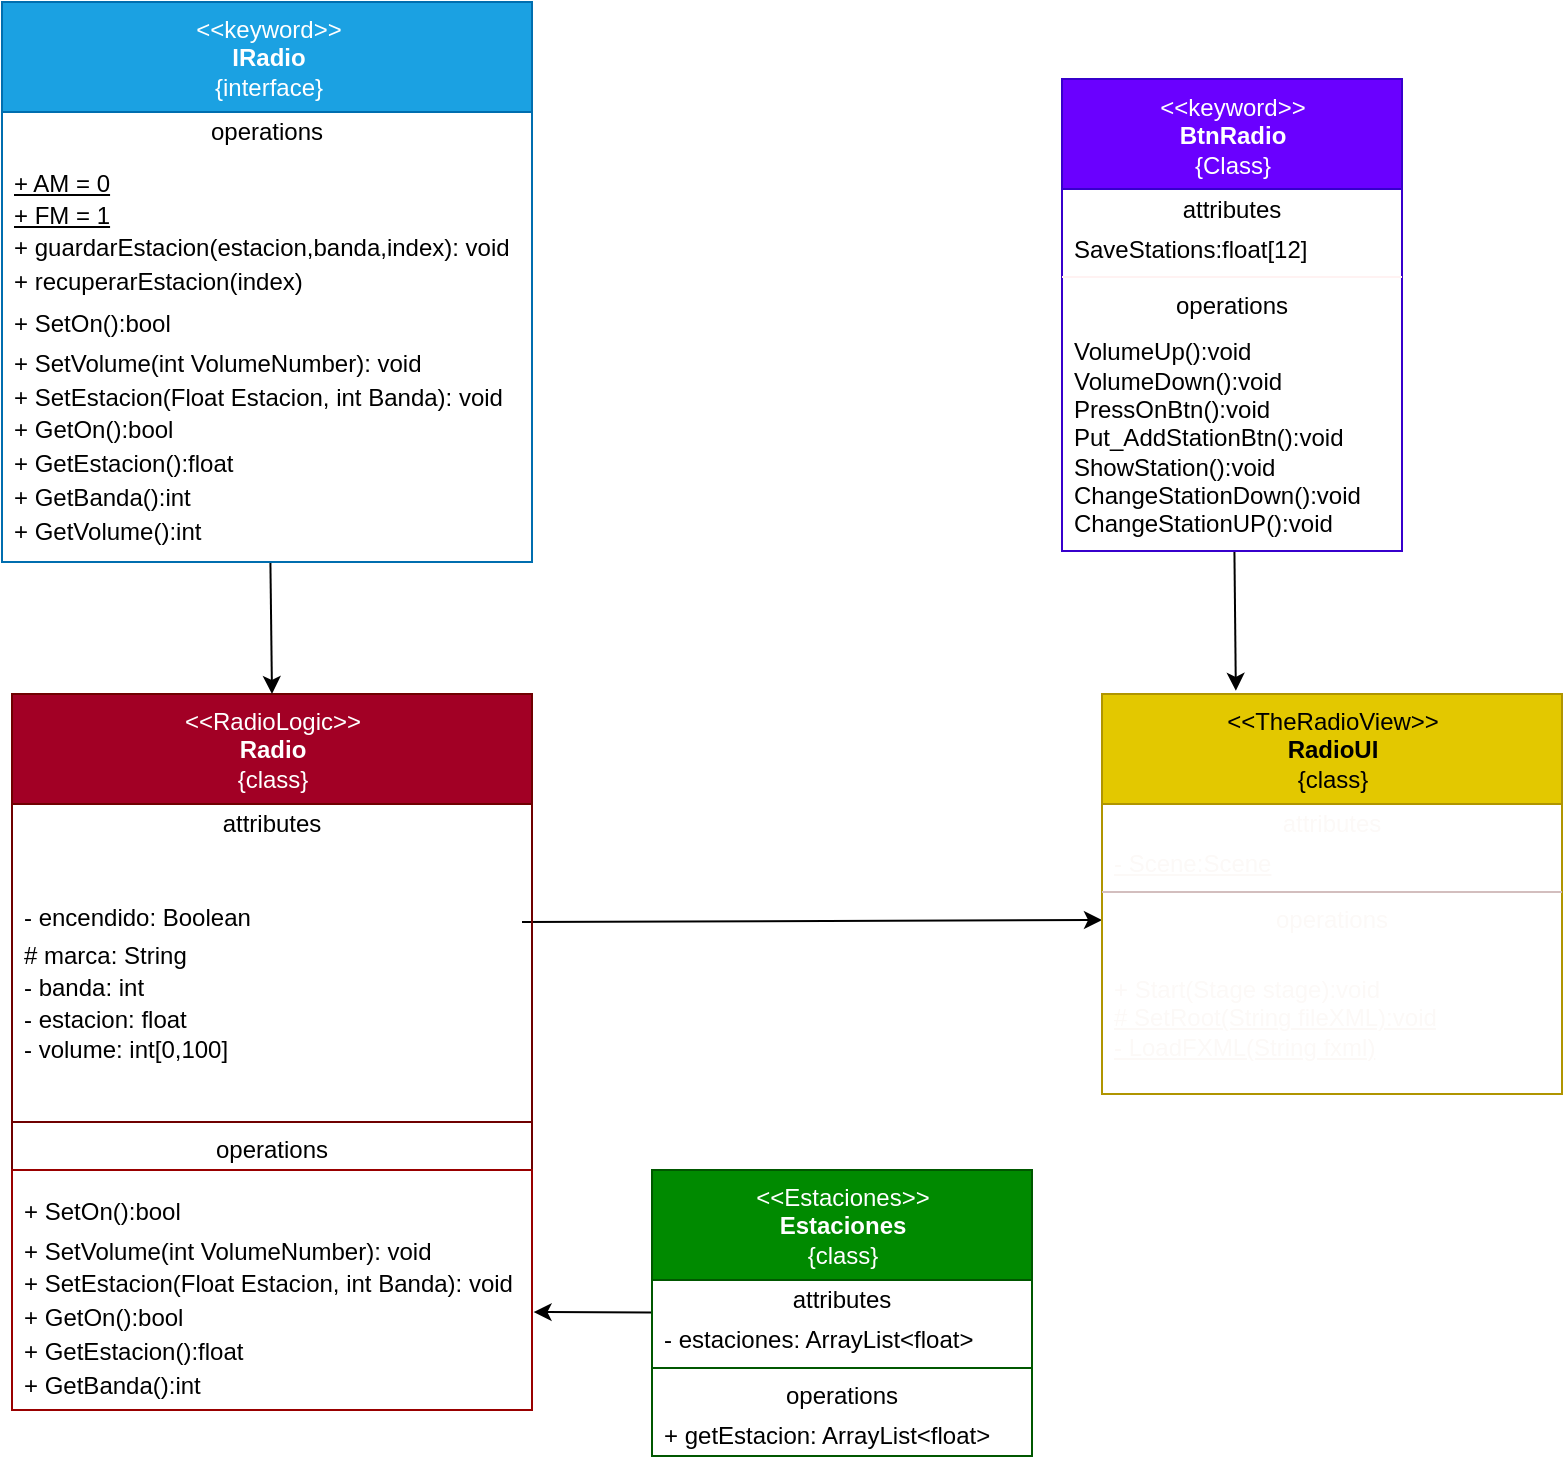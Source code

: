 <mxfile>
    <diagram id="rv9lSFPqjTdXBc9GjLnV" name="UML">
        <mxGraphModel dx="716" dy="1359" grid="1" gridSize="10" guides="1" tooltips="1" connect="1" arrows="1" fold="1" page="1" pageScale="1" pageWidth="850" pageHeight="1100" math="0" shadow="0">
            <root>
                <mxCell id="0"/>
                <mxCell id="1" parent="0"/>
                <mxCell id="76" style="edgeStyle=none;html=1;entryX=0;entryY=0.5;entryDx=0;entryDy=0;" parent="1" target="56" edge="1">
                    <mxGeometry relative="1" as="geometry">
                        <Array as="points"/>
                        <mxPoint x="270" y="-630" as="sourcePoint"/>
                    </mxGeometry>
                </mxCell>
                <mxCell id="2" value="&amp;lt;&amp;lt;RadioLogic&amp;gt;&amp;gt;&lt;br&gt;&lt;b&gt;Radio&lt;/b&gt;&lt;br&gt;{class}" style="swimlane;fontStyle=0;align=center;verticalAlign=top;childLayout=stackLayout;horizontal=1;startSize=55;horizontalStack=0;resizeParent=1;resizeParentMax=0;resizeLast=0;collapsible=0;marginBottom=0;html=1;fillColor=#a20025;fontColor=#ffffff;strokeColor=#6F0000;" parent="1" vertex="1">
                    <mxGeometry x="15" y="-744" width="260" height="238" as="geometry"/>
                </mxCell>
                <mxCell id="3" value="attributes" style="text;html=1;strokeColor=none;fillColor=none;align=center;verticalAlign=middle;spacingLeft=4;spacingRight=4;overflow=hidden;rotatable=0;points=[[0,0.5],[1,0.5]];portConstraint=eastwest;" parent="2" vertex="1">
                    <mxGeometry y="55" width="260" height="20" as="geometry"/>
                </mxCell>
                <mxCell id="4" value="&lt;p style=&quot;line-height: 100%;&quot;&gt;- encendido: Boolean&lt;/p&gt;&lt;p style=&quot;line-height: 30%;&quot;&gt;&lt;span style=&quot;background-color: initial;&quot;&gt;# marca: String&lt;/span&gt;&lt;/p&gt;&lt;p style=&quot;line-height: 30%;&quot;&gt;- banda: int&lt;/p&gt;&lt;p style=&quot;line-height: 30%;&quot;&gt;- estacion: float&lt;/p&gt;&lt;p style=&quot;line-height: 30%;&quot;&gt;- volume: int[0,100]&lt;/p&gt;" style="text;html=1;strokeColor=none;fillColor=none;align=left;verticalAlign=middle;spacingLeft=4;spacingRight=4;overflow=hidden;rotatable=0;points=[[0,0.5],[1,0.5]];portConstraint=eastwest;" parent="2" vertex="1">
                    <mxGeometry y="75" width="260" height="135" as="geometry"/>
                </mxCell>
                <mxCell id="7" value="" style="line;strokeWidth=1;fillColor=#a20025;align=left;verticalAlign=middle;spacingTop=-1;spacingLeft=3;spacingRight=3;rotatable=0;labelPosition=right;points=[];portConstraint=eastwest;fontColor=#ffffff;strokeColor=#6F0000;" parent="2" vertex="1">
                    <mxGeometry y="210" width="260" height="8" as="geometry"/>
                </mxCell>
                <mxCell id="8" value="operations" style="text;html=1;strokeColor=none;fillColor=none;align=center;verticalAlign=middle;spacingLeft=4;spacingRight=4;overflow=hidden;rotatable=0;points=[[0,0.5],[1,0.5]];portConstraint=eastwest;" parent="2" vertex="1">
                    <mxGeometry y="218" width="260" height="20" as="geometry"/>
                </mxCell>
                <mxCell id="58" style="edgeStyle=none;html=1;entryX=1.003;entryY=0.592;entryDx=0;entryDy=0;entryPerimeter=0;" parent="1" source="10" target="9" edge="1">
                    <mxGeometry relative="1" as="geometry"/>
                </mxCell>
                <mxCell id="10" value="&amp;lt;&amp;lt;Estaciones&amp;gt;&amp;gt;&lt;br&gt;&lt;b&gt;Estaciones&lt;/b&gt;&lt;br&gt;{class}" style="swimlane;fontStyle=0;align=center;verticalAlign=top;childLayout=stackLayout;horizontal=1;startSize=55;horizontalStack=0;resizeParent=1;resizeParentMax=0;resizeLast=0;collapsible=0;marginBottom=0;html=1;fillColor=#008a00;fontColor=#ffffff;strokeColor=#005700;" parent="1" vertex="1">
                    <mxGeometry x="335" y="-506" width="190" height="143" as="geometry"/>
                </mxCell>
                <mxCell id="11" value="attributes" style="text;html=1;strokeColor=none;fillColor=none;align=center;verticalAlign=middle;spacingLeft=4;spacingRight=4;overflow=hidden;rotatable=0;points=[[0,0.5],[1,0.5]];portConstraint=eastwest;" parent="10" vertex="1">
                    <mxGeometry y="55" width="190" height="20" as="geometry"/>
                </mxCell>
                <mxCell id="12" value="- estaciones: ArrayList&amp;lt;float&amp;gt;" style="text;html=1;strokeColor=none;fillColor=none;align=left;verticalAlign=middle;spacingLeft=4;spacingRight=4;overflow=hidden;rotatable=0;points=[[0,0.5],[1,0.5]];portConstraint=eastwest;" parent="10" vertex="1">
                    <mxGeometry y="75" width="190" height="20" as="geometry"/>
                </mxCell>
                <mxCell id="15" value="" style="line;strokeWidth=1;fillColor=#008a00;align=left;verticalAlign=middle;spacingTop=-1;spacingLeft=3;spacingRight=3;rotatable=0;labelPosition=right;points=[];portConstraint=eastwest;fontColor=#ffffff;strokeColor=#005700;" parent="10" vertex="1">
                    <mxGeometry y="95" width="190" height="8" as="geometry"/>
                </mxCell>
                <mxCell id="16" value="operations" style="text;html=1;strokeColor=none;fillColor=none;align=center;verticalAlign=middle;spacingLeft=4;spacingRight=4;overflow=hidden;rotatable=0;points=[[0,0.5],[1,0.5]];portConstraint=eastwest;" parent="10" vertex="1">
                    <mxGeometry y="103" width="190" height="20" as="geometry"/>
                </mxCell>
                <mxCell id="17" value="+ getEstacion: ArrayList&amp;lt;float&amp;gt;" style="text;html=1;strokeColor=none;fillColor=none;align=left;verticalAlign=middle;spacingLeft=4;spacingRight=4;overflow=hidden;rotatable=0;points=[[0,0.5],[1,0.5]];portConstraint=eastwest;" parent="10" vertex="1">
                    <mxGeometry y="123" width="190" height="20" as="geometry"/>
                </mxCell>
                <mxCell id="28" style="edgeStyle=none;html=1;entryX=0.5;entryY=0;entryDx=0;entryDy=0;fontColor=#B3B3B3;" parent="1" source="19" target="2" edge="1">
                    <mxGeometry relative="1" as="geometry"/>
                </mxCell>
                <mxCell id="19" value="&amp;lt;&amp;lt;keyword&amp;gt;&amp;gt;&lt;br&gt;&lt;b&gt;IRadio&lt;/b&gt;&lt;br&gt;{interface}" style="swimlane;fontStyle=0;align=center;verticalAlign=top;childLayout=stackLayout;horizontal=1;startSize=55;horizontalStack=0;resizeParent=1;resizeParentMax=0;resizeLast=0;collapsible=0;marginBottom=0;html=1;fillColor=#1ba1e2;fontColor=#ffffff;strokeColor=#006EAF;" parent="1" vertex="1">
                    <mxGeometry x="10" y="-1090" width="265" height="280" as="geometry"/>
                </mxCell>
                <mxCell id="25" value="operations" style="text;html=1;strokeColor=none;fillColor=none;align=center;verticalAlign=middle;spacingLeft=4;spacingRight=4;overflow=hidden;rotatable=0;points=[[0,0.5],[1,0.5]];portConstraint=eastwest;" parent="19" vertex="1">
                    <mxGeometry y="55" width="265" height="20" as="geometry"/>
                </mxCell>
                <mxCell id="26" value="&lt;p style=&quot;line-height: 3.6px;&quot;&gt;&lt;u&gt;+ AM = 0&lt;/u&gt;&lt;/p&gt;&lt;p style=&quot;line-height: 3.6px;&quot;&gt;&lt;u&gt;+ FM = 1&lt;/u&gt;&lt;/p&gt;&lt;p style=&quot;line-height: 4.8px;&quot;&gt;+ guardarEstacion(estacion,banda,index): void&lt;/p&gt;&lt;p style=&quot;line-height: 4.8px;&quot;&gt;+ recuperarEstacion(index)&lt;/p&gt;&lt;p style=&quot;line-height: 12px;&quot;&gt;+ SetOn():bool&lt;/p&gt;&lt;p style=&quot;line-height: 4.8px;&quot;&gt;+ SetVolume(int VolumeNumber): void&lt;/p&gt;&lt;p style=&quot;line-height: 4.8px;&quot;&gt;+ SetEstacion(Float Estacion, int Banda): void&lt;/p&gt;&lt;p style=&quot;line-height: 4.8px;&quot;&gt;+&lt;strong&gt;&amp;nbsp;&lt;/strong&gt;GetOn():bool&lt;/p&gt;&lt;p style=&quot;line-height: 4.8px;&quot;&gt;+ GetEstacion():float&lt;/p&gt;&lt;p style=&quot;line-height: 4.8px;&quot;&gt;+ GetBanda():int&lt;/p&gt;&lt;p style=&quot;line-height: 4.8px;&quot;&gt;+ GetVolume():int&lt;/p&gt;&lt;p style=&quot;line-height: 4.8px;&quot;&gt;&lt;br&gt;&lt;/p&gt;&lt;p style=&quot;line-height: 4.8px;&quot;&gt;&lt;br&gt;&lt;/p&gt;" style="text;html=1;strokeColor=none;fillColor=none;align=left;verticalAlign=middle;spacingLeft=4;spacingRight=4;overflow=hidden;rotatable=0;points=[[0,0.5],[1,0.5]];portConstraint=eastwest;" parent="19" vertex="1">
                    <mxGeometry y="75" width="265" height="205" as="geometry"/>
                </mxCell>
                <mxCell id="9" value="&lt;p style=&quot;line-height: 12px;&quot;&gt;+ SetOn():bool&lt;/p&gt;&lt;p style=&quot;line-height: 4.8px;&quot;&gt;+ SetVolume(int VolumeNumber): void&lt;/p&gt;&lt;p style=&quot;line-height: 4.8px;&quot;&gt;+ SetEstacion(Float Estacion, int Banda): void&lt;/p&gt;&lt;p style=&quot;line-height: 4.8px;&quot;&gt;+&lt;strong&gt;&amp;nbsp;&lt;/strong&gt;GetOn():bool&lt;/p&gt;&lt;p style=&quot;line-height: 4.8px;&quot;&gt;+ GetEstacion():float&lt;/p&gt;&lt;p style=&quot;line-height: 4.8px;&quot;&gt;+ GetBanda():int&lt;/p&gt;&lt;p style=&quot;line-height: 4.8px;&quot;&gt;+ GetVolume():int&lt;/p&gt;&lt;p style=&quot;line-height: 4.8px;&quot;&gt;&lt;br&gt;&lt;/p&gt;&lt;p style=&quot;line-height: 4.8px;&quot;&gt;&lt;br&gt;&lt;/p&gt;" style="text;html=1;strokeColor=#990000;fillColor=none;align=left;verticalAlign=middle;spacingLeft=4;spacingRight=4;overflow=hidden;rotatable=0;points=[[0,0.5],[1,0.5]];portConstraint=eastwest;" parent="1" vertex="1">
                    <mxGeometry x="15" y="-506" width="260" height="120" as="geometry"/>
                </mxCell>
                <mxCell id="50" value="&amp;lt;&amp;lt;TheRadioView&amp;gt;&amp;gt;&lt;br&gt;&lt;b&gt;RadioUI&lt;/b&gt;&lt;br&gt;{class}" style="swimlane;fontStyle=0;align=center;verticalAlign=top;childLayout=stackLayout;horizontal=1;startSize=55;horizontalStack=0;resizeParent=1;resizeParentMax=0;resizeLast=0;collapsible=0;marginBottom=0;html=1;strokeColor=#B09500;fontColor=#000000;fillColor=#e3c800;" parent="1" vertex="1">
                    <mxGeometry x="560" y="-744" width="230" height="200" as="geometry"/>
                </mxCell>
                <mxCell id="51" value="attributes" style="text;html=1;strokeColor=none;fillColor=none;align=center;verticalAlign=middle;spacingLeft=4;spacingRight=4;overflow=hidden;rotatable=0;points=[[0,0.5],[1,0.5]];portConstraint=eastwest;fontColor=#FCF9F7;" parent="50" vertex="1">
                    <mxGeometry y="55" width="230" height="20" as="geometry"/>
                </mxCell>
                <mxCell id="52" value="&lt;u&gt;- Scene:Scene&lt;/u&gt;" style="text;html=1;strokeColor=none;fillColor=none;align=left;verticalAlign=middle;spacingLeft=4;spacingRight=4;overflow=hidden;rotatable=0;points=[[0,0.5],[1,0.5]];portConstraint=eastwest;fontColor=#FCF9F7;" parent="50" vertex="1">
                    <mxGeometry y="75" width="230" height="20" as="geometry"/>
                </mxCell>
                <mxCell id="55" value="" style="line;strokeWidth=1;fillColor=none;align=left;verticalAlign=middle;spacingTop=-1;spacingLeft=3;spacingRight=3;rotatable=0;labelPosition=right;points=[];portConstraint=eastwest;strokeColor=#D3BEBE;fontColor=#FCF9F7;" parent="50" vertex="1">
                    <mxGeometry y="95" width="230" height="8" as="geometry"/>
                </mxCell>
                <mxCell id="56" value="operations" style="text;html=1;strokeColor=none;fillColor=none;align=center;verticalAlign=middle;spacingLeft=4;spacingRight=4;overflow=hidden;rotatable=0;points=[[0,0.5],[1,0.5]];portConstraint=eastwest;fontColor=#FCF9F7;" parent="50" vertex="1">
                    <mxGeometry y="103" width="230" height="20" as="geometry"/>
                </mxCell>
                <mxCell id="57" value="+ Start(Stage stage):void&lt;br&gt;&lt;u&gt;# SetRoot(String fileXML):void&lt;br&gt;- LoadFXML(String fxml)&lt;/u&gt;" style="text;html=1;strokeColor=none;fillColor=none;align=left;verticalAlign=middle;spacingLeft=4;spacingRight=4;overflow=hidden;rotatable=0;points=[[0,0.5],[1,0.5]];portConstraint=eastwest;fontColor=#FCF9F7;" parent="50" vertex="1">
                    <mxGeometry y="123" width="230" height="77" as="geometry"/>
                </mxCell>
                <mxCell id="75" style="edgeStyle=none;html=1;entryX=0.291;entryY=-0.008;entryDx=0;entryDy=0;entryPerimeter=0;" parent="1" source="67" target="50" edge="1">
                    <mxGeometry relative="1" as="geometry"/>
                </mxCell>
                <mxCell id="67" value="&amp;lt;&amp;lt;keyword&amp;gt;&amp;gt;&lt;br&gt;&lt;b&gt;BtnRadio&lt;/b&gt;&lt;br&gt;{Class}" style="swimlane;fontStyle=0;align=center;verticalAlign=top;childLayout=stackLayout;horizontal=1;startSize=55;horizontalStack=0;resizeParent=1;resizeParentMax=0;resizeLast=0;collapsible=0;marginBottom=0;html=1;strokeColor=#3700CC;fillColor=#6a00ff;fontColor=#ffffff;" parent="1" vertex="1">
                    <mxGeometry x="540" y="-1051.5" width="170" height="236" as="geometry"/>
                </mxCell>
                <mxCell id="68" value="attributes" style="text;html=1;strokeColor=none;fillColor=none;align=center;verticalAlign=middle;spacingLeft=4;spacingRight=4;overflow=hidden;rotatable=0;points=[[0,0.5],[1,0.5]];portConstraint=eastwest;" parent="67" vertex="1">
                    <mxGeometry y="55" width="170" height="20" as="geometry"/>
                </mxCell>
                <mxCell id="69" value="SaveStations:float[12]&lt;br&gt;MLJP:" style="text;html=1;strokeColor=none;fillColor=none;align=left;verticalAlign=middle;spacingLeft=4;spacingRight=4;overflow=hidden;rotatable=0;points=[[0,0.5],[1,0.5]];portConstraint=eastwest;" parent="67" vertex="1">
                    <mxGeometry y="75" width="170" height="20" as="geometry"/>
                </mxCell>
                <mxCell id="72" value="" style="line;strokeWidth=1;fillColor=none;align=left;verticalAlign=middle;spacingTop=-1;spacingLeft=3;spacingRight=3;rotatable=0;labelPosition=right;points=[];portConstraint=eastwest;strokeColor=#FFF2F2;" parent="67" vertex="1">
                    <mxGeometry y="95" width="170" height="8" as="geometry"/>
                </mxCell>
                <mxCell id="73" value="operations" style="text;html=1;strokeColor=none;fillColor=none;align=center;verticalAlign=middle;spacingLeft=4;spacingRight=4;overflow=hidden;rotatable=0;points=[[0,0.5],[1,0.5]];portConstraint=eastwest;" parent="67" vertex="1">
                    <mxGeometry y="103" width="170" height="20" as="geometry"/>
                </mxCell>
                <mxCell id="74" value="VolumeUp():void&lt;br&gt;VolumeDown():void&lt;br&gt;PressOnBtn():void&lt;br&gt;Put_AddStationBtn():void&lt;br&gt;ShowStation():void&lt;br&gt;ChangeStationDown():void&lt;br&gt;ChangeStationUP():void" style="text;html=1;strokeColor=none;fillColor=none;align=left;verticalAlign=middle;spacingLeft=4;spacingRight=4;overflow=hidden;rotatable=0;points=[[0,0.5],[1,0.5]];portConstraint=eastwest;" parent="67" vertex="1">
                    <mxGeometry y="123" width="170" height="113" as="geometry"/>
                </mxCell>
            </root>
        </mxGraphModel>
    </diagram>
</mxfile>